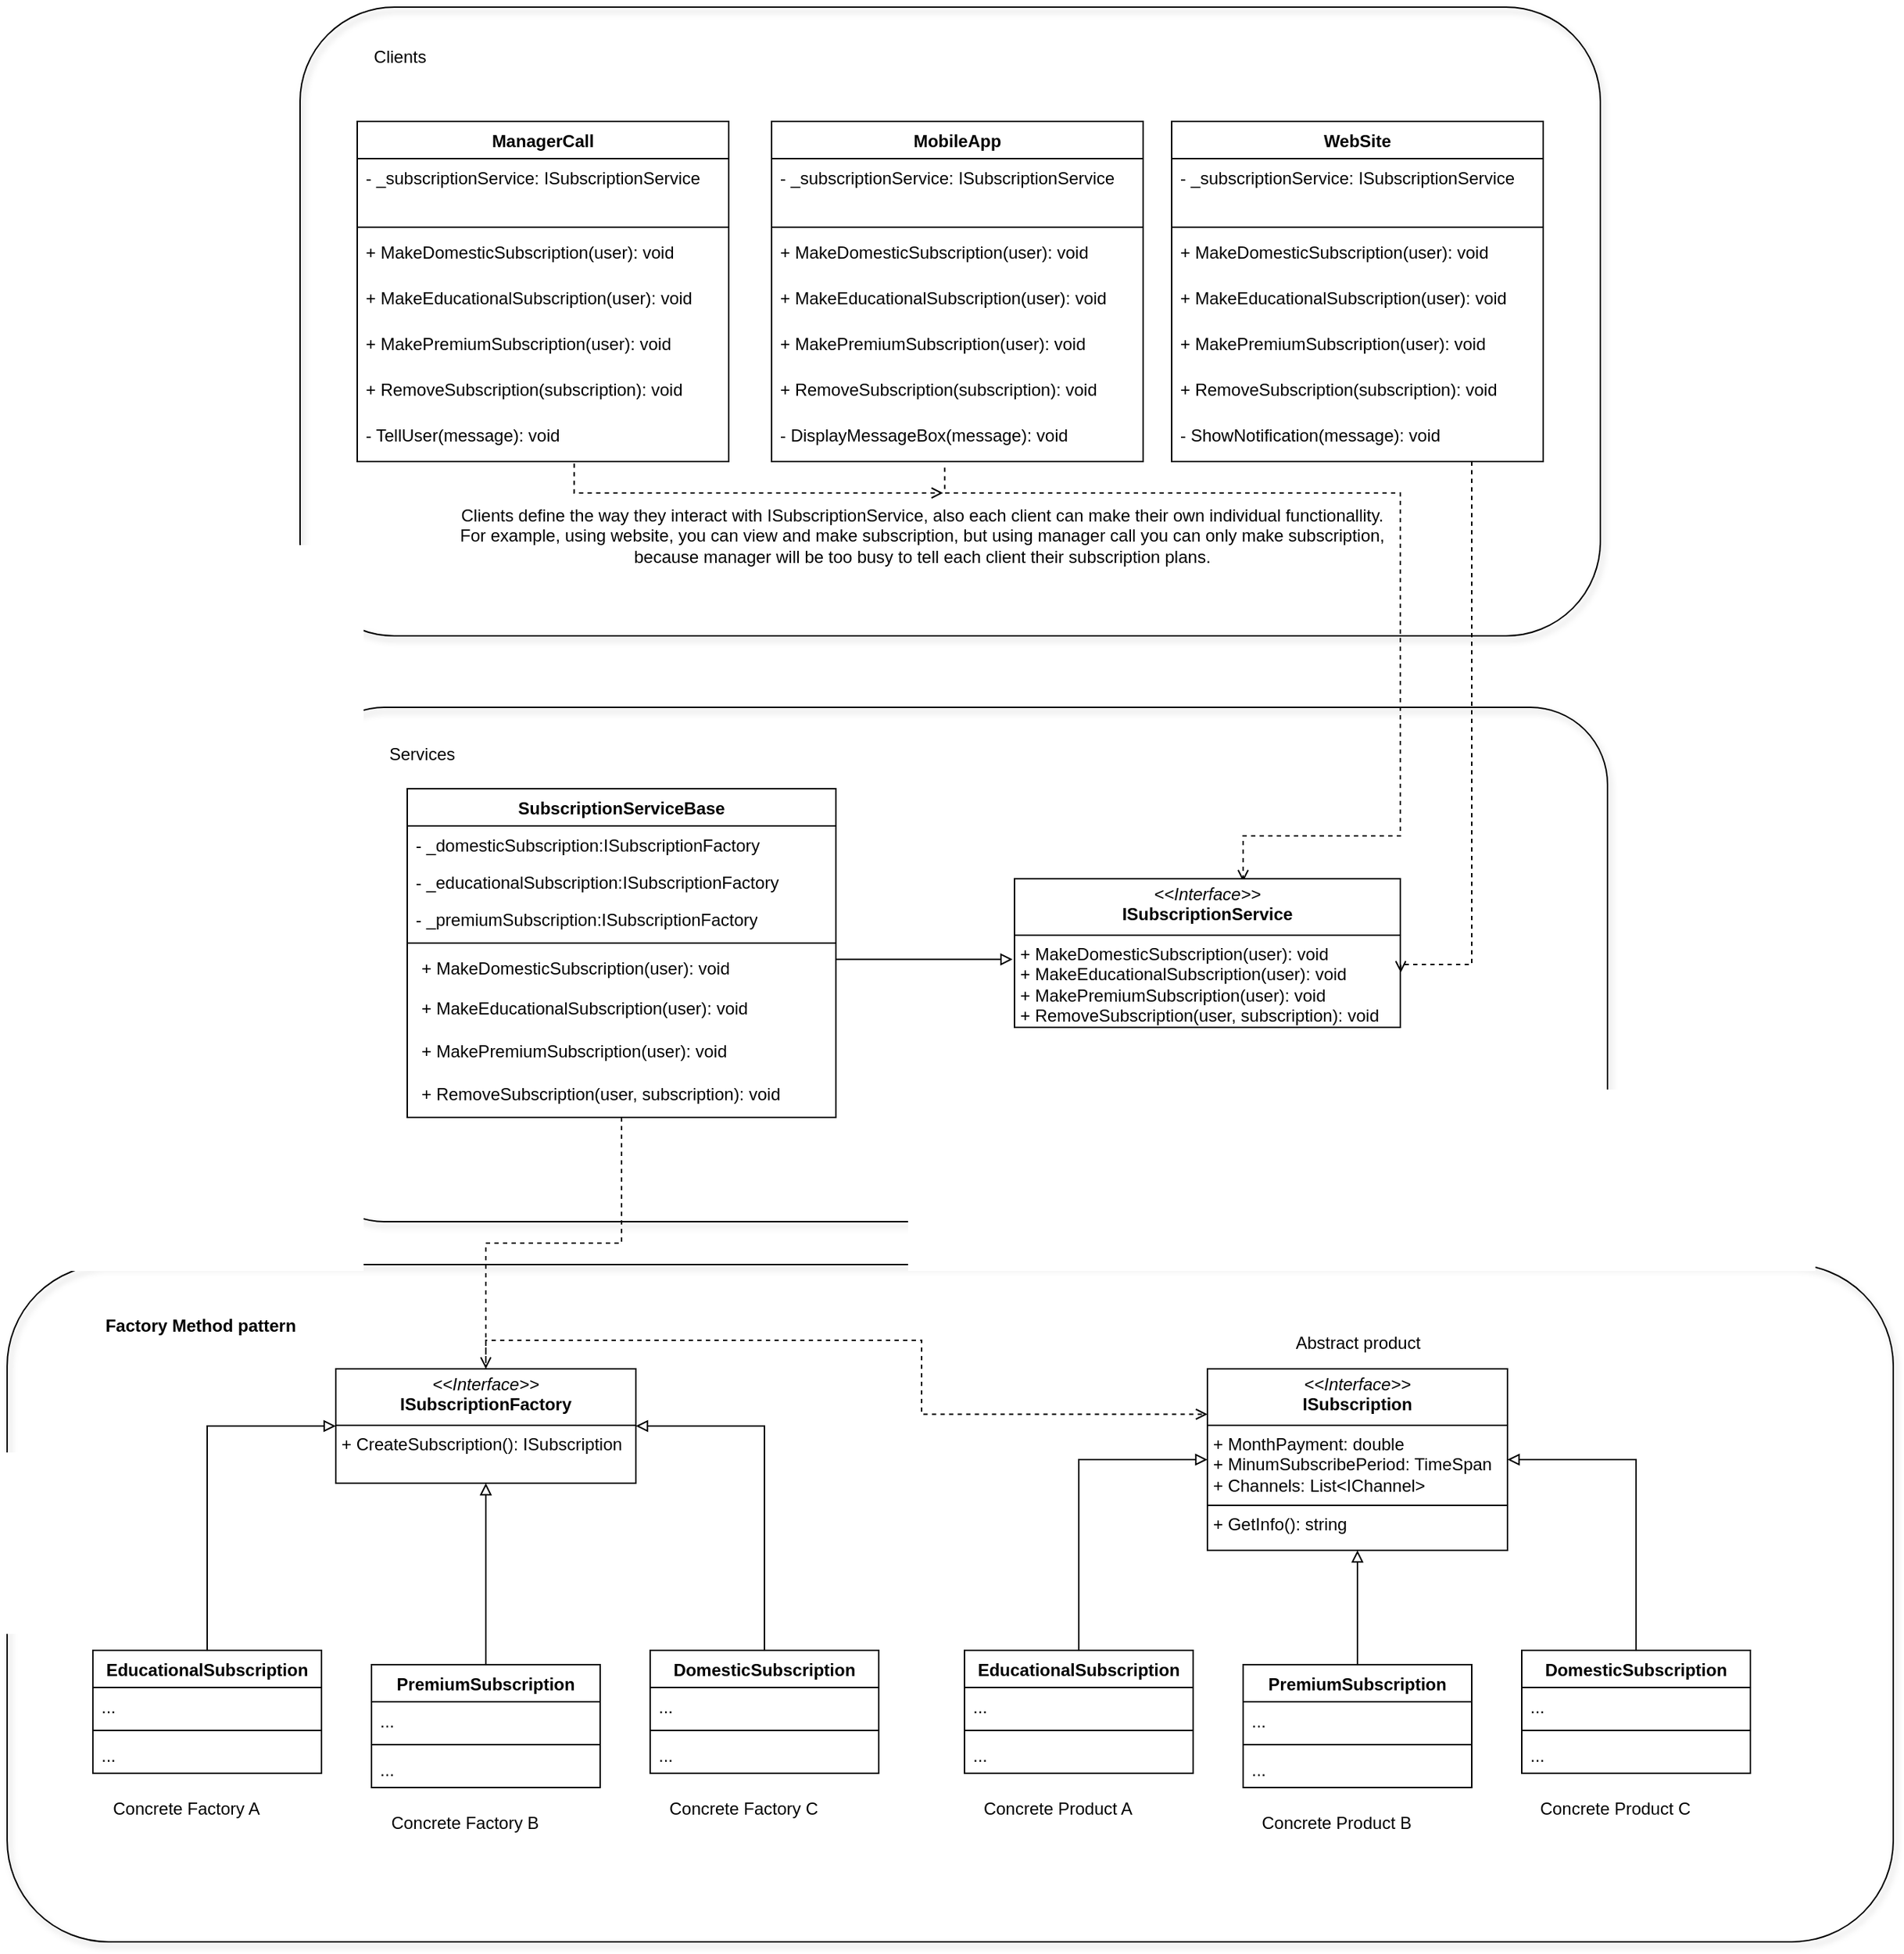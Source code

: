 <mxfile version="24.0.7" type="device">
  <diagram name="Сторінка-1" id="yTW3juWnFT0S9G29Urs6">
    <mxGraphModel dx="2404" dy="784" grid="1" gridSize="10" guides="1" tooltips="1" connect="1" arrows="1" fold="1" page="1" pageScale="1" pageWidth="827" pageHeight="1169" math="0" shadow="0">
      <root>
        <mxCell id="0" />
        <mxCell id="1" parent="0" />
        <mxCell id="P-p6rnl7DVVO3Ph44hQO-29" value="" style="rounded=1;whiteSpace=wrap;html=1;fillColor=none;glass=0;shadow=1;" vertex="1" parent="1">
          <mxGeometry x="50" y="60" width="910" height="440" as="geometry" />
        </mxCell>
        <mxCell id="P-p6rnl7DVVO3Ph44hQO-2" value="ManagerCall" style="swimlane;fontStyle=1;align=center;verticalAlign=top;childLayout=stackLayout;horizontal=1;startSize=26;horizontalStack=0;resizeParent=1;resizeParentMax=0;resizeLast=0;collapsible=1;marginBottom=0;whiteSpace=wrap;html=1;" vertex="1" parent="1">
          <mxGeometry x="90" y="140" width="260" height="238" as="geometry" />
        </mxCell>
        <mxCell id="P-p6rnl7DVVO3Ph44hQO-3" value="- _subscriptionService: ISubscriptionService" style="text;strokeColor=none;fillColor=none;align=left;verticalAlign=top;spacingLeft=4;spacingRight=4;overflow=hidden;rotatable=0;points=[[0,0.5],[1,0.5]];portConstraint=eastwest;whiteSpace=wrap;html=1;" vertex="1" parent="P-p6rnl7DVVO3Ph44hQO-2">
          <mxGeometry y="26" width="260" height="44" as="geometry" />
        </mxCell>
        <mxCell id="P-p6rnl7DVVO3Ph44hQO-4" value="" style="line;strokeWidth=1;fillColor=none;align=left;verticalAlign=middle;spacingTop=-1;spacingLeft=3;spacingRight=3;rotatable=0;labelPosition=right;points=[];portConstraint=eastwest;strokeColor=inherit;" vertex="1" parent="P-p6rnl7DVVO3Ph44hQO-2">
          <mxGeometry y="70" width="260" height="8" as="geometry" />
        </mxCell>
        <mxCell id="P-p6rnl7DVVO3Ph44hQO-5" value="+ MakeDomesticSubscription(user): void" style="text;strokeColor=none;fillColor=none;align=left;verticalAlign=top;spacingLeft=4;spacingRight=4;overflow=hidden;rotatable=0;points=[[0,0.5],[1,0.5]];portConstraint=eastwest;whiteSpace=wrap;html=1;" vertex="1" parent="P-p6rnl7DVVO3Ph44hQO-2">
          <mxGeometry y="78" width="260" height="32" as="geometry" />
        </mxCell>
        <mxCell id="P-p6rnl7DVVO3Ph44hQO-8" value="+ MakeEducationalSubscription(user): void" style="text;strokeColor=none;fillColor=none;align=left;verticalAlign=top;spacingLeft=4;spacingRight=4;overflow=hidden;rotatable=0;points=[[0,0.5],[1,0.5]];portConstraint=eastwest;whiteSpace=wrap;html=1;" vertex="1" parent="P-p6rnl7DVVO3Ph44hQO-2">
          <mxGeometry y="110" width="260" height="32" as="geometry" />
        </mxCell>
        <mxCell id="P-p6rnl7DVVO3Ph44hQO-9" value="+ MakePremiumSubscription(user): void" style="text;strokeColor=none;fillColor=none;align=left;verticalAlign=top;spacingLeft=4;spacingRight=4;overflow=hidden;rotatable=0;points=[[0,0.5],[1,0.5]];portConstraint=eastwest;whiteSpace=wrap;html=1;" vertex="1" parent="P-p6rnl7DVVO3Ph44hQO-2">
          <mxGeometry y="142" width="260" height="32" as="geometry" />
        </mxCell>
        <mxCell id="P-p6rnl7DVVO3Ph44hQO-10" value="+ RemoveSubscription(subscription): void" style="text;strokeColor=none;fillColor=none;align=left;verticalAlign=top;spacingLeft=4;spacingRight=4;overflow=hidden;rotatable=0;points=[[0,0.5],[1,0.5]];portConstraint=eastwest;whiteSpace=wrap;html=1;" vertex="1" parent="P-p6rnl7DVVO3Ph44hQO-2">
          <mxGeometry y="174" width="260" height="32" as="geometry" />
        </mxCell>
        <mxCell id="P-p6rnl7DVVO3Ph44hQO-11" value="- TellUser(message): void" style="text;strokeColor=none;fillColor=none;align=left;verticalAlign=top;spacingLeft=4;spacingRight=4;overflow=hidden;rotatable=0;points=[[0,0.5],[1,0.5]];portConstraint=eastwest;whiteSpace=wrap;html=1;" vertex="1" parent="P-p6rnl7DVVO3Ph44hQO-2">
          <mxGeometry y="206" width="260" height="32" as="geometry" />
        </mxCell>
        <mxCell id="P-p6rnl7DVVO3Ph44hQO-12" value="MobileApp" style="swimlane;fontStyle=1;align=center;verticalAlign=top;childLayout=stackLayout;horizontal=1;startSize=26;horizontalStack=0;resizeParent=1;resizeParentMax=0;resizeLast=0;collapsible=1;marginBottom=0;whiteSpace=wrap;html=1;" vertex="1" parent="1">
          <mxGeometry x="380" y="140" width="260" height="238" as="geometry" />
        </mxCell>
        <mxCell id="P-p6rnl7DVVO3Ph44hQO-13" value="- _subscriptionService: ISubscriptionService" style="text;strokeColor=none;fillColor=none;align=left;verticalAlign=top;spacingLeft=4;spacingRight=4;overflow=hidden;rotatable=0;points=[[0,0.5],[1,0.5]];portConstraint=eastwest;whiteSpace=wrap;html=1;" vertex="1" parent="P-p6rnl7DVVO3Ph44hQO-12">
          <mxGeometry y="26" width="260" height="44" as="geometry" />
        </mxCell>
        <mxCell id="P-p6rnl7DVVO3Ph44hQO-14" value="" style="line;strokeWidth=1;fillColor=none;align=left;verticalAlign=middle;spacingTop=-1;spacingLeft=3;spacingRight=3;rotatable=0;labelPosition=right;points=[];portConstraint=eastwest;strokeColor=inherit;" vertex="1" parent="P-p6rnl7DVVO3Ph44hQO-12">
          <mxGeometry y="70" width="260" height="8" as="geometry" />
        </mxCell>
        <mxCell id="P-p6rnl7DVVO3Ph44hQO-15" value="+ MakeDomesticSubscription(user): void" style="text;strokeColor=none;fillColor=none;align=left;verticalAlign=top;spacingLeft=4;spacingRight=4;overflow=hidden;rotatable=0;points=[[0,0.5],[1,0.5]];portConstraint=eastwest;whiteSpace=wrap;html=1;" vertex="1" parent="P-p6rnl7DVVO3Ph44hQO-12">
          <mxGeometry y="78" width="260" height="32" as="geometry" />
        </mxCell>
        <mxCell id="P-p6rnl7DVVO3Ph44hQO-16" value="+ MakeEducationalSubscription(user): void" style="text;strokeColor=none;fillColor=none;align=left;verticalAlign=top;spacingLeft=4;spacingRight=4;overflow=hidden;rotatable=0;points=[[0,0.5],[1,0.5]];portConstraint=eastwest;whiteSpace=wrap;html=1;" vertex="1" parent="P-p6rnl7DVVO3Ph44hQO-12">
          <mxGeometry y="110" width="260" height="32" as="geometry" />
        </mxCell>
        <mxCell id="P-p6rnl7DVVO3Ph44hQO-17" value="+ MakePremiumSubscription(user): void" style="text;strokeColor=none;fillColor=none;align=left;verticalAlign=top;spacingLeft=4;spacingRight=4;overflow=hidden;rotatable=0;points=[[0,0.5],[1,0.5]];portConstraint=eastwest;whiteSpace=wrap;html=1;" vertex="1" parent="P-p6rnl7DVVO3Ph44hQO-12">
          <mxGeometry y="142" width="260" height="32" as="geometry" />
        </mxCell>
        <mxCell id="P-p6rnl7DVVO3Ph44hQO-18" value="+ RemoveSubscription(subscription): void" style="text;strokeColor=none;fillColor=none;align=left;verticalAlign=top;spacingLeft=4;spacingRight=4;overflow=hidden;rotatable=0;points=[[0,0.5],[1,0.5]];portConstraint=eastwest;whiteSpace=wrap;html=1;" vertex="1" parent="P-p6rnl7DVVO3Ph44hQO-12">
          <mxGeometry y="174" width="260" height="32" as="geometry" />
        </mxCell>
        <mxCell id="P-p6rnl7DVVO3Ph44hQO-19" value="- DisplayMessageBox(message): void" style="text;strokeColor=none;fillColor=none;align=left;verticalAlign=top;spacingLeft=4;spacingRight=4;overflow=hidden;rotatable=0;points=[[0,0.5],[1,0.5]];portConstraint=eastwest;whiteSpace=wrap;html=1;" vertex="1" parent="P-p6rnl7DVVO3Ph44hQO-12">
          <mxGeometry y="206" width="260" height="32" as="geometry" />
        </mxCell>
        <mxCell id="P-p6rnl7DVVO3Ph44hQO-20" value="WebSite" style="swimlane;fontStyle=1;align=center;verticalAlign=top;childLayout=stackLayout;horizontal=1;startSize=26;horizontalStack=0;resizeParent=1;resizeParentMax=0;resizeLast=0;collapsible=1;marginBottom=0;whiteSpace=wrap;html=1;" vertex="1" parent="1">
          <mxGeometry x="660" y="140" width="260" height="238" as="geometry" />
        </mxCell>
        <mxCell id="P-p6rnl7DVVO3Ph44hQO-21" value="- _subscriptionService: ISubscriptionService" style="text;strokeColor=none;fillColor=none;align=left;verticalAlign=top;spacingLeft=4;spacingRight=4;overflow=hidden;rotatable=0;points=[[0,0.5],[1,0.5]];portConstraint=eastwest;whiteSpace=wrap;html=1;" vertex="1" parent="P-p6rnl7DVVO3Ph44hQO-20">
          <mxGeometry y="26" width="260" height="44" as="geometry" />
        </mxCell>
        <mxCell id="P-p6rnl7DVVO3Ph44hQO-22" value="" style="line;strokeWidth=1;fillColor=none;align=left;verticalAlign=middle;spacingTop=-1;spacingLeft=3;spacingRight=3;rotatable=0;labelPosition=right;points=[];portConstraint=eastwest;strokeColor=inherit;" vertex="1" parent="P-p6rnl7DVVO3Ph44hQO-20">
          <mxGeometry y="70" width="260" height="8" as="geometry" />
        </mxCell>
        <mxCell id="P-p6rnl7DVVO3Ph44hQO-23" value="+ MakeDomesticSubscription(user): void" style="text;strokeColor=none;fillColor=none;align=left;verticalAlign=top;spacingLeft=4;spacingRight=4;overflow=hidden;rotatable=0;points=[[0,0.5],[1,0.5]];portConstraint=eastwest;whiteSpace=wrap;html=1;" vertex="1" parent="P-p6rnl7DVVO3Ph44hQO-20">
          <mxGeometry y="78" width="260" height="32" as="geometry" />
        </mxCell>
        <mxCell id="P-p6rnl7DVVO3Ph44hQO-24" value="+ MakeEducationalSubscription(user): void" style="text;strokeColor=none;fillColor=none;align=left;verticalAlign=top;spacingLeft=4;spacingRight=4;overflow=hidden;rotatable=0;points=[[0,0.5],[1,0.5]];portConstraint=eastwest;whiteSpace=wrap;html=1;" vertex="1" parent="P-p6rnl7DVVO3Ph44hQO-20">
          <mxGeometry y="110" width="260" height="32" as="geometry" />
        </mxCell>
        <mxCell id="P-p6rnl7DVVO3Ph44hQO-25" value="+ MakePremiumSubscription(user): void" style="text;strokeColor=none;fillColor=none;align=left;verticalAlign=top;spacingLeft=4;spacingRight=4;overflow=hidden;rotatable=0;points=[[0,0.5],[1,0.5]];portConstraint=eastwest;whiteSpace=wrap;html=1;" vertex="1" parent="P-p6rnl7DVVO3Ph44hQO-20">
          <mxGeometry y="142" width="260" height="32" as="geometry" />
        </mxCell>
        <mxCell id="P-p6rnl7DVVO3Ph44hQO-26" value="+ RemoveSubscription(subscription): void" style="text;strokeColor=none;fillColor=none;align=left;verticalAlign=top;spacingLeft=4;spacingRight=4;overflow=hidden;rotatable=0;points=[[0,0.5],[1,0.5]];portConstraint=eastwest;whiteSpace=wrap;html=1;" vertex="1" parent="P-p6rnl7DVVO3Ph44hQO-20">
          <mxGeometry y="174" width="260" height="32" as="geometry" />
        </mxCell>
        <mxCell id="P-p6rnl7DVVO3Ph44hQO-115" style="edgeStyle=orthogonalEdgeStyle;rounded=0;orthogonalLoop=1;jettySize=auto;html=1;entryX=0.841;entryY=0.516;entryDx=0;entryDy=0;entryPerimeter=0;endArrow=open;endFill=0;dashed=1;exitX=0.466;exitY=1.133;exitDx=0;exitDy=0;exitPerimeter=0;" edge="1" parent="P-p6rnl7DVVO3Ph44hQO-20" source="P-p6rnl7DVVO3Ph44hQO-19">
          <mxGeometry relative="1" as="geometry">
            <mxPoint x="100" y="174" as="sourcePoint" />
            <mxPoint x="50" y="532" as="targetPoint" />
            <Array as="points">
              <mxPoint x="-159" y="260" />
              <mxPoint x="160" y="260" />
              <mxPoint x="160" y="500" />
              <mxPoint x="50" y="500" />
            </Array>
          </mxGeometry>
        </mxCell>
        <mxCell id="P-p6rnl7DVVO3Ph44hQO-27" value="- ShowNotification(message): void" style="text;strokeColor=none;fillColor=none;align=left;verticalAlign=top;spacingLeft=4;spacingRight=4;overflow=hidden;rotatable=0;points=[[0,0.5],[1,0.5]];portConstraint=eastwest;whiteSpace=wrap;html=1;" vertex="1" parent="P-p6rnl7DVVO3Ph44hQO-20">
          <mxGeometry y="206" width="260" height="32" as="geometry" />
        </mxCell>
        <mxCell id="P-p6rnl7DVVO3Ph44hQO-28" value="Clients define the way they interact with ISubscriptionService, also each client can make their own individual functionallity. &lt;br&gt;For example, using website, you can view and make subscription, but using manager call you can only make subscription, &lt;br&gt;because manager will be too busy to tell each client their subscription plans." style="text;html=1;align=center;verticalAlign=middle;resizable=0;points=[];autosize=1;strokeColor=none;fillColor=none;" vertex="1" parent="1">
          <mxGeometry x="150" y="400" width="670" height="60" as="geometry" />
        </mxCell>
        <mxCell id="P-p6rnl7DVVO3Ph44hQO-30" value="Clients" style="text;html=1;align=center;verticalAlign=middle;whiteSpace=wrap;rounded=0;" vertex="1" parent="1">
          <mxGeometry x="90" y="80" width="60" height="30" as="geometry" />
        </mxCell>
        <mxCell id="P-p6rnl7DVVO3Ph44hQO-31" value="DomesticSubscription" style="swimlane;fontStyle=1;align=center;verticalAlign=top;childLayout=stackLayout;horizontal=1;startSize=26;horizontalStack=0;resizeParent=1;resizeParentMax=0;resizeLast=0;collapsible=1;marginBottom=0;whiteSpace=wrap;html=1;" vertex="1" parent="1">
          <mxGeometry x="905" y="1210" width="160" height="86" as="geometry" />
        </mxCell>
        <mxCell id="P-p6rnl7DVVO3Ph44hQO-32" value="..." style="text;strokeColor=none;fillColor=none;align=left;verticalAlign=top;spacingLeft=4;spacingRight=4;overflow=hidden;rotatable=0;points=[[0,0.5],[1,0.5]];portConstraint=eastwest;whiteSpace=wrap;html=1;" vertex="1" parent="P-p6rnl7DVVO3Ph44hQO-31">
          <mxGeometry y="26" width="160" height="26" as="geometry" />
        </mxCell>
        <mxCell id="P-p6rnl7DVVO3Ph44hQO-33" value="" style="line;strokeWidth=1;fillColor=none;align=left;verticalAlign=middle;spacingTop=-1;spacingLeft=3;spacingRight=3;rotatable=0;labelPosition=right;points=[];portConstraint=eastwest;strokeColor=inherit;" vertex="1" parent="P-p6rnl7DVVO3Ph44hQO-31">
          <mxGeometry y="52" width="160" height="8" as="geometry" />
        </mxCell>
        <mxCell id="P-p6rnl7DVVO3Ph44hQO-34" value="..." style="text;strokeColor=none;fillColor=none;align=left;verticalAlign=top;spacingLeft=4;spacingRight=4;overflow=hidden;rotatable=0;points=[[0,0.5],[1,0.5]];portConstraint=eastwest;whiteSpace=wrap;html=1;" vertex="1" parent="P-p6rnl7DVVO3Ph44hQO-31">
          <mxGeometry y="60" width="160" height="26" as="geometry" />
        </mxCell>
        <mxCell id="P-p6rnl7DVVO3Ph44hQO-35" value="PremiumSubscription" style="swimlane;fontStyle=1;align=center;verticalAlign=top;childLayout=stackLayout;horizontal=1;startSize=26;horizontalStack=0;resizeParent=1;resizeParentMax=0;resizeLast=0;collapsible=1;marginBottom=0;whiteSpace=wrap;html=1;" vertex="1" parent="1">
          <mxGeometry x="710" y="1220" width="160" height="86" as="geometry" />
        </mxCell>
        <mxCell id="P-p6rnl7DVVO3Ph44hQO-36" value="..." style="text;strokeColor=none;fillColor=none;align=left;verticalAlign=top;spacingLeft=4;spacingRight=4;overflow=hidden;rotatable=0;points=[[0,0.5],[1,0.5]];portConstraint=eastwest;whiteSpace=wrap;html=1;" vertex="1" parent="P-p6rnl7DVVO3Ph44hQO-35">
          <mxGeometry y="26" width="160" height="26" as="geometry" />
        </mxCell>
        <mxCell id="P-p6rnl7DVVO3Ph44hQO-37" value="" style="line;strokeWidth=1;fillColor=none;align=left;verticalAlign=middle;spacingTop=-1;spacingLeft=3;spacingRight=3;rotatable=0;labelPosition=right;points=[];portConstraint=eastwest;strokeColor=inherit;" vertex="1" parent="P-p6rnl7DVVO3Ph44hQO-35">
          <mxGeometry y="52" width="160" height="8" as="geometry" />
        </mxCell>
        <mxCell id="P-p6rnl7DVVO3Ph44hQO-38" value="..." style="text;strokeColor=none;fillColor=none;align=left;verticalAlign=top;spacingLeft=4;spacingRight=4;overflow=hidden;rotatable=0;points=[[0,0.5],[1,0.5]];portConstraint=eastwest;whiteSpace=wrap;html=1;" vertex="1" parent="P-p6rnl7DVVO3Ph44hQO-35">
          <mxGeometry y="60" width="160" height="26" as="geometry" />
        </mxCell>
        <mxCell id="P-p6rnl7DVVO3Ph44hQO-39" value="EducationalSubscription" style="swimlane;fontStyle=1;align=center;verticalAlign=top;childLayout=stackLayout;horizontal=1;startSize=26;horizontalStack=0;resizeParent=1;resizeParentMax=0;resizeLast=0;collapsible=1;marginBottom=0;whiteSpace=wrap;html=1;" vertex="1" parent="1">
          <mxGeometry x="515" y="1210" width="160" height="86" as="geometry" />
        </mxCell>
        <mxCell id="P-p6rnl7DVVO3Ph44hQO-40" value="..." style="text;strokeColor=none;fillColor=none;align=left;verticalAlign=top;spacingLeft=4;spacingRight=4;overflow=hidden;rotatable=0;points=[[0,0.5],[1,0.5]];portConstraint=eastwest;whiteSpace=wrap;html=1;" vertex="1" parent="P-p6rnl7DVVO3Ph44hQO-39">
          <mxGeometry y="26" width="160" height="26" as="geometry" />
        </mxCell>
        <mxCell id="P-p6rnl7DVVO3Ph44hQO-41" value="" style="line;strokeWidth=1;fillColor=none;align=left;verticalAlign=middle;spacingTop=-1;spacingLeft=3;spacingRight=3;rotatable=0;labelPosition=right;points=[];portConstraint=eastwest;strokeColor=inherit;" vertex="1" parent="P-p6rnl7DVVO3Ph44hQO-39">
          <mxGeometry y="52" width="160" height="8" as="geometry" />
        </mxCell>
        <mxCell id="P-p6rnl7DVVO3Ph44hQO-42" value="..." style="text;strokeColor=none;fillColor=none;align=left;verticalAlign=top;spacingLeft=4;spacingRight=4;overflow=hidden;rotatable=0;points=[[0,0.5],[1,0.5]];portConstraint=eastwest;whiteSpace=wrap;html=1;" vertex="1" parent="P-p6rnl7DVVO3Ph44hQO-39">
          <mxGeometry y="60" width="160" height="26" as="geometry" />
        </mxCell>
        <mxCell id="P-p6rnl7DVVO3Ph44hQO-46" style="edgeStyle=orthogonalEdgeStyle;rounded=0;orthogonalLoop=1;jettySize=auto;html=1;entryX=0.5;entryY=0;entryDx=0;entryDy=0;startArrow=block;startFill=0;endArrow=none;endFill=0;" edge="1" parent="1" source="P-p6rnl7DVVO3Ph44hQO-44" target="P-p6rnl7DVVO3Ph44hQO-39">
          <mxGeometry relative="1" as="geometry" />
        </mxCell>
        <mxCell id="P-p6rnl7DVVO3Ph44hQO-47" style="edgeStyle=orthogonalEdgeStyle;rounded=0;orthogonalLoop=1;jettySize=auto;html=1;entryX=0.5;entryY=0;entryDx=0;entryDy=0;startArrow=block;startFill=0;endArrow=none;endFill=0;" edge="1" parent="1" source="P-p6rnl7DVVO3Ph44hQO-44" target="P-p6rnl7DVVO3Ph44hQO-35">
          <mxGeometry relative="1" as="geometry" />
        </mxCell>
        <mxCell id="P-p6rnl7DVVO3Ph44hQO-44" value="&lt;p style=&quot;margin:0px;margin-top:4px;text-align:center;&quot;&gt;&lt;i&gt;&amp;lt;&amp;lt;Interface&amp;gt;&amp;gt;&lt;/i&gt;&lt;br&gt;&lt;b&gt;ISubscription&lt;/b&gt;&lt;/p&gt;&lt;hr size=&quot;1&quot; style=&quot;border-style:solid;&quot;&gt;&lt;p style=&quot;margin:0px;margin-left:4px;&quot;&gt;+ MonthPayment: double&lt;br&gt;+ MinumSubscribePeriod: TimeSpan&lt;br&gt;+ Channels: List&amp;lt;IChannel&amp;gt;&lt;br&gt;&lt;/p&gt;&lt;hr size=&quot;1&quot; style=&quot;border-style:solid;&quot;&gt;&lt;p style=&quot;margin:0px;margin-left:4px;&quot;&gt;+ GetInfo(): string&amp;nbsp;&lt;br&gt;&lt;/p&gt;" style="verticalAlign=top;align=left;overflow=fill;html=1;whiteSpace=wrap;" vertex="1" parent="1">
          <mxGeometry x="685" y="1013" width="210" height="127" as="geometry" />
        </mxCell>
        <mxCell id="P-p6rnl7DVVO3Ph44hQO-48" style="edgeStyle=orthogonalEdgeStyle;rounded=0;orthogonalLoop=1;jettySize=auto;html=1;entryX=0.5;entryY=0;entryDx=0;entryDy=0;startArrow=block;startFill=0;endArrow=none;endFill=0;" edge="1" parent="1" source="P-p6rnl7DVVO3Ph44hQO-44" target="P-p6rnl7DVVO3Ph44hQO-31">
          <mxGeometry relative="1" as="geometry">
            <mxPoint x="985" y="1200" as="targetPoint" />
          </mxGeometry>
        </mxCell>
        <mxCell id="P-p6rnl7DVVO3Ph44hQO-49" value="Abstract product" style="text;html=1;align=center;verticalAlign=middle;resizable=0;points=[];autosize=1;strokeColor=none;fillColor=none;" vertex="1" parent="1">
          <mxGeometry x="735" y="980" width="110" height="30" as="geometry" />
        </mxCell>
        <mxCell id="P-p6rnl7DVVO3Ph44hQO-50" value="Concrete Product A" style="text;html=1;align=center;verticalAlign=middle;resizable=0;points=[];autosize=1;strokeColor=none;fillColor=none;" vertex="1" parent="1">
          <mxGeometry x="515" y="1306" width="130" height="30" as="geometry" />
        </mxCell>
        <mxCell id="P-p6rnl7DVVO3Ph44hQO-51" value="Concrete Product B" style="text;html=1;align=center;verticalAlign=middle;resizable=0;points=[];autosize=1;strokeColor=none;fillColor=none;" vertex="1" parent="1">
          <mxGeometry x="710" y="1316" width="130" height="30" as="geometry" />
        </mxCell>
        <mxCell id="P-p6rnl7DVVO3Ph44hQO-52" value="Concrete Product C" style="text;html=1;align=center;verticalAlign=middle;resizable=0;points=[];autosize=1;strokeColor=none;fillColor=none;" vertex="1" parent="1">
          <mxGeometry x="905" y="1306" width="130" height="30" as="geometry" />
        </mxCell>
        <mxCell id="P-p6rnl7DVVO3Ph44hQO-88" style="edgeStyle=orthogonalEdgeStyle;rounded=0;orthogonalLoop=1;jettySize=auto;html=1;entryX=0.5;entryY=0;entryDx=0;entryDy=0;endArrow=none;endFill=0;startArrow=block;startFill=0;" edge="1" parent="1" source="P-p6rnl7DVVO3Ph44hQO-53" target="P-p6rnl7DVVO3Ph44hQO-62">
          <mxGeometry relative="1" as="geometry" />
        </mxCell>
        <mxCell id="P-p6rnl7DVVO3Ph44hQO-89" style="edgeStyle=orthogonalEdgeStyle;rounded=0;orthogonalLoop=1;jettySize=auto;html=1;entryX=0.5;entryY=0;entryDx=0;entryDy=0;startArrow=block;startFill=0;endArrow=none;endFill=0;" edge="1" parent="1" source="P-p6rnl7DVVO3Ph44hQO-53" target="P-p6rnl7DVVO3Ph44hQO-58">
          <mxGeometry relative="1" as="geometry" />
        </mxCell>
        <mxCell id="P-p6rnl7DVVO3Ph44hQO-90" style="edgeStyle=orthogonalEdgeStyle;rounded=0;orthogonalLoop=1;jettySize=auto;html=1;entryX=0.5;entryY=0;entryDx=0;entryDy=0;endArrow=none;endFill=0;startArrow=block;startFill=0;" edge="1" parent="1" source="P-p6rnl7DVVO3Ph44hQO-53" target="P-p6rnl7DVVO3Ph44hQO-66">
          <mxGeometry relative="1" as="geometry" />
        </mxCell>
        <mxCell id="P-p6rnl7DVVO3Ph44hQO-91" style="edgeStyle=orthogonalEdgeStyle;rounded=0;orthogonalLoop=1;jettySize=auto;html=1;entryX=0;entryY=0.25;entryDx=0;entryDy=0;exitX=0.5;exitY=0;exitDx=0;exitDy=0;dashed=1;endArrow=open;endFill=0;" edge="1" parent="1" source="P-p6rnl7DVVO3Ph44hQO-53" target="P-p6rnl7DVVO3Ph44hQO-44">
          <mxGeometry relative="1" as="geometry" />
        </mxCell>
        <mxCell id="P-p6rnl7DVVO3Ph44hQO-53" value="&lt;p style=&quot;margin:0px;margin-top:4px;text-align:center;&quot;&gt;&lt;i&gt;&amp;lt;&amp;lt;Interface&amp;gt;&amp;gt;&lt;/i&gt;&lt;br&gt;&lt;b&gt;ISubscriptionFactory&lt;/b&gt;&lt;/p&gt;&lt;hr size=&quot;1&quot; style=&quot;border-style:solid;&quot;&gt;&lt;p style=&quot;margin:0px;margin-left:4px;&quot;&gt;+ CreateSubscription(): ISubscription&lt;br&gt;&lt;/p&gt;" style="verticalAlign=top;align=left;overflow=fill;html=1;whiteSpace=wrap;" vertex="1" parent="1">
          <mxGeometry x="75" y="1013" width="210" height="80" as="geometry" />
        </mxCell>
        <mxCell id="P-p6rnl7DVVO3Ph44hQO-58" value="DomesticSubscription" style="swimlane;fontStyle=1;align=center;verticalAlign=top;childLayout=stackLayout;horizontal=1;startSize=26;horizontalStack=0;resizeParent=1;resizeParentMax=0;resizeLast=0;collapsible=1;marginBottom=0;whiteSpace=wrap;html=1;" vertex="1" parent="1">
          <mxGeometry x="295" y="1210" width="160" height="86" as="geometry" />
        </mxCell>
        <mxCell id="P-p6rnl7DVVO3Ph44hQO-59" value="..." style="text;strokeColor=none;fillColor=none;align=left;verticalAlign=top;spacingLeft=4;spacingRight=4;overflow=hidden;rotatable=0;points=[[0,0.5],[1,0.5]];portConstraint=eastwest;whiteSpace=wrap;html=1;" vertex="1" parent="P-p6rnl7DVVO3Ph44hQO-58">
          <mxGeometry y="26" width="160" height="26" as="geometry" />
        </mxCell>
        <mxCell id="P-p6rnl7DVVO3Ph44hQO-60" value="" style="line;strokeWidth=1;fillColor=none;align=left;verticalAlign=middle;spacingTop=-1;spacingLeft=3;spacingRight=3;rotatable=0;labelPosition=right;points=[];portConstraint=eastwest;strokeColor=inherit;" vertex="1" parent="P-p6rnl7DVVO3Ph44hQO-58">
          <mxGeometry y="52" width="160" height="8" as="geometry" />
        </mxCell>
        <mxCell id="P-p6rnl7DVVO3Ph44hQO-61" value="..." style="text;strokeColor=none;fillColor=none;align=left;verticalAlign=top;spacingLeft=4;spacingRight=4;overflow=hidden;rotatable=0;points=[[0,0.5],[1,0.5]];portConstraint=eastwest;whiteSpace=wrap;html=1;" vertex="1" parent="P-p6rnl7DVVO3Ph44hQO-58">
          <mxGeometry y="60" width="160" height="26" as="geometry" />
        </mxCell>
        <mxCell id="P-p6rnl7DVVO3Ph44hQO-62" value="PremiumSubscription" style="swimlane;fontStyle=1;align=center;verticalAlign=top;childLayout=stackLayout;horizontal=1;startSize=26;horizontalStack=0;resizeParent=1;resizeParentMax=0;resizeLast=0;collapsible=1;marginBottom=0;whiteSpace=wrap;html=1;" vertex="1" parent="1">
          <mxGeometry x="100" y="1220" width="160" height="86" as="geometry" />
        </mxCell>
        <mxCell id="P-p6rnl7DVVO3Ph44hQO-63" value="..." style="text;strokeColor=none;fillColor=none;align=left;verticalAlign=top;spacingLeft=4;spacingRight=4;overflow=hidden;rotatable=0;points=[[0,0.5],[1,0.5]];portConstraint=eastwest;whiteSpace=wrap;html=1;" vertex="1" parent="P-p6rnl7DVVO3Ph44hQO-62">
          <mxGeometry y="26" width="160" height="26" as="geometry" />
        </mxCell>
        <mxCell id="P-p6rnl7DVVO3Ph44hQO-64" value="" style="line;strokeWidth=1;fillColor=none;align=left;verticalAlign=middle;spacingTop=-1;spacingLeft=3;spacingRight=3;rotatable=0;labelPosition=right;points=[];portConstraint=eastwest;strokeColor=inherit;" vertex="1" parent="P-p6rnl7DVVO3Ph44hQO-62">
          <mxGeometry y="52" width="160" height="8" as="geometry" />
        </mxCell>
        <mxCell id="P-p6rnl7DVVO3Ph44hQO-65" value="..." style="text;strokeColor=none;fillColor=none;align=left;verticalAlign=top;spacingLeft=4;spacingRight=4;overflow=hidden;rotatable=0;points=[[0,0.5],[1,0.5]];portConstraint=eastwest;whiteSpace=wrap;html=1;" vertex="1" parent="P-p6rnl7DVVO3Ph44hQO-62">
          <mxGeometry y="60" width="160" height="26" as="geometry" />
        </mxCell>
        <mxCell id="P-p6rnl7DVVO3Ph44hQO-66" value="EducationalSubscription" style="swimlane;fontStyle=1;align=center;verticalAlign=top;childLayout=stackLayout;horizontal=1;startSize=26;horizontalStack=0;resizeParent=1;resizeParentMax=0;resizeLast=0;collapsible=1;marginBottom=0;whiteSpace=wrap;html=1;" vertex="1" parent="1">
          <mxGeometry x="-95" y="1210" width="160" height="86" as="geometry" />
        </mxCell>
        <mxCell id="P-p6rnl7DVVO3Ph44hQO-67" value="..." style="text;strokeColor=none;fillColor=none;align=left;verticalAlign=top;spacingLeft=4;spacingRight=4;overflow=hidden;rotatable=0;points=[[0,0.5],[1,0.5]];portConstraint=eastwest;whiteSpace=wrap;html=1;" vertex="1" parent="P-p6rnl7DVVO3Ph44hQO-66">
          <mxGeometry y="26" width="160" height="26" as="geometry" />
        </mxCell>
        <mxCell id="P-p6rnl7DVVO3Ph44hQO-68" value="" style="line;strokeWidth=1;fillColor=none;align=left;verticalAlign=middle;spacingTop=-1;spacingLeft=3;spacingRight=3;rotatable=0;labelPosition=right;points=[];portConstraint=eastwest;strokeColor=inherit;" vertex="1" parent="P-p6rnl7DVVO3Ph44hQO-66">
          <mxGeometry y="52" width="160" height="8" as="geometry" />
        </mxCell>
        <mxCell id="P-p6rnl7DVVO3Ph44hQO-69" value="..." style="text;strokeColor=none;fillColor=none;align=left;verticalAlign=top;spacingLeft=4;spacingRight=4;overflow=hidden;rotatable=0;points=[[0,0.5],[1,0.5]];portConstraint=eastwest;whiteSpace=wrap;html=1;" vertex="1" parent="P-p6rnl7DVVO3Ph44hQO-66">
          <mxGeometry y="60" width="160" height="26" as="geometry" />
        </mxCell>
        <mxCell id="P-p6rnl7DVVO3Ph44hQO-70" value="Concrete Factory A" style="text;html=1;align=center;verticalAlign=middle;resizable=0;points=[];autosize=1;strokeColor=none;fillColor=none;" vertex="1" parent="1">
          <mxGeometry x="-95" y="1306" width="130" height="30" as="geometry" />
        </mxCell>
        <mxCell id="P-p6rnl7DVVO3Ph44hQO-71" value="Concrete Factory B" style="text;html=1;align=center;verticalAlign=middle;resizable=0;points=[];autosize=1;strokeColor=none;fillColor=none;" vertex="1" parent="1">
          <mxGeometry x="100" y="1316" width="130" height="30" as="geometry" />
        </mxCell>
        <mxCell id="P-p6rnl7DVVO3Ph44hQO-72" value="Concrete Factory C" style="text;html=1;align=center;verticalAlign=middle;resizable=0;points=[];autosize=1;strokeColor=none;fillColor=none;" vertex="1" parent="1">
          <mxGeometry x="295" y="1306" width="130" height="30" as="geometry" />
        </mxCell>
        <mxCell id="P-p6rnl7DVVO3Ph44hQO-109" style="edgeStyle=orthogonalEdgeStyle;rounded=0;orthogonalLoop=1;jettySize=auto;html=1;entryX=0.5;entryY=0;entryDx=0;entryDy=0;endArrow=open;endFill=0;dashed=1;" edge="1" parent="1" source="P-p6rnl7DVVO3Ph44hQO-96" target="P-p6rnl7DVVO3Ph44hQO-53">
          <mxGeometry relative="1" as="geometry" />
        </mxCell>
        <mxCell id="P-p6rnl7DVVO3Ph44hQO-96" value="SubscriptionServiceBase&lt;div&gt;&lt;br&gt;&lt;/div&gt;" style="swimlane;fontStyle=1;align=center;verticalAlign=top;childLayout=stackLayout;horizontal=1;startSize=26;horizontalStack=0;resizeParent=1;resizeParentMax=0;resizeLast=0;collapsible=1;marginBottom=0;whiteSpace=wrap;html=1;" vertex="1" parent="1">
          <mxGeometry x="125" y="607" width="300" height="230" as="geometry" />
        </mxCell>
        <mxCell id="P-p6rnl7DVVO3Ph44hQO-97" value="- _domesticSubscription:ISubscriptionFactory" style="text;strokeColor=none;fillColor=none;align=left;verticalAlign=top;spacingLeft=4;spacingRight=4;overflow=hidden;rotatable=0;points=[[0,0.5],[1,0.5]];portConstraint=eastwest;whiteSpace=wrap;html=1;" vertex="1" parent="P-p6rnl7DVVO3Ph44hQO-96">
          <mxGeometry y="26" width="300" height="26" as="geometry" />
        </mxCell>
        <mxCell id="P-p6rnl7DVVO3Ph44hQO-103" value="- _educationalSubscription:ISubscriptionFactory" style="text;strokeColor=none;fillColor=none;align=left;verticalAlign=top;spacingLeft=4;spacingRight=4;overflow=hidden;rotatable=0;points=[[0,0.5],[1,0.5]];portConstraint=eastwest;whiteSpace=wrap;html=1;" vertex="1" parent="P-p6rnl7DVVO3Ph44hQO-96">
          <mxGeometry y="52" width="300" height="26" as="geometry" />
        </mxCell>
        <mxCell id="P-p6rnl7DVVO3Ph44hQO-104" value="- _premiumSubscription:ISubscriptionFactory" style="text;strokeColor=none;fillColor=none;align=left;verticalAlign=top;spacingLeft=4;spacingRight=4;overflow=hidden;rotatable=0;points=[[0,0.5],[1,0.5]];portConstraint=eastwest;whiteSpace=wrap;html=1;" vertex="1" parent="P-p6rnl7DVVO3Ph44hQO-96">
          <mxGeometry y="78" width="300" height="26" as="geometry" />
        </mxCell>
        <mxCell id="P-p6rnl7DVVO3Ph44hQO-98" value="" style="line;strokeWidth=1;fillColor=none;align=left;verticalAlign=middle;spacingTop=-1;spacingLeft=3;spacingRight=3;rotatable=0;labelPosition=right;points=[];portConstraint=eastwest;strokeColor=inherit;" vertex="1" parent="P-p6rnl7DVVO3Ph44hQO-96">
          <mxGeometry y="104" width="300" height="8" as="geometry" />
        </mxCell>
        <mxCell id="P-p6rnl7DVVO3Ph44hQO-99" value="&lt;p style=&quot;margin: 0px 0px 0px 4px;&quot;&gt;+ MakeDomesticSubscription(user): void&amp;nbsp;&lt;br&gt;&lt;/p&gt;" style="text;strokeColor=none;fillColor=none;align=left;verticalAlign=top;spacingLeft=4;spacingRight=4;overflow=hidden;rotatable=0;points=[[0,0.5],[1,0.5]];portConstraint=eastwest;whiteSpace=wrap;html=1;" vertex="1" parent="P-p6rnl7DVVO3Ph44hQO-96">
          <mxGeometry y="112" width="300" height="28" as="geometry" />
        </mxCell>
        <mxCell id="P-p6rnl7DVVO3Ph44hQO-105" value="&lt;p style=&quot;margin: 0px 0px 0px 4px;&quot;&gt;+ MakeEducationalSubscription(user): void&lt;/p&gt;" style="text;strokeColor=none;fillColor=none;align=left;verticalAlign=top;spacingLeft=4;spacingRight=4;overflow=hidden;rotatable=0;points=[[0,0.5],[1,0.5]];portConstraint=eastwest;whiteSpace=wrap;html=1;" vertex="1" parent="P-p6rnl7DVVO3Ph44hQO-96">
          <mxGeometry y="140" width="300" height="30" as="geometry" />
        </mxCell>
        <mxCell id="P-p6rnl7DVVO3Ph44hQO-106" value="&lt;p style=&quot;margin: 0px 0px 0px 4px;&quot;&gt;+ MakePremiumSubscription(user): void&lt;br&gt;&lt;/p&gt;" style="text;strokeColor=none;fillColor=none;align=left;verticalAlign=top;spacingLeft=4;spacingRight=4;overflow=hidden;rotatable=0;points=[[0,0.5],[1,0.5]];portConstraint=eastwest;whiteSpace=wrap;html=1;" vertex="1" parent="P-p6rnl7DVVO3Ph44hQO-96">
          <mxGeometry y="170" width="300" height="30" as="geometry" />
        </mxCell>
        <mxCell id="P-p6rnl7DVVO3Ph44hQO-107" value="&lt;p style=&quot;margin: 0px 0px 0px 4px;&quot;&gt;+ RemoveSubscription(user, subscription): void&lt;br&gt;&lt;/p&gt;" style="text;strokeColor=none;fillColor=none;align=left;verticalAlign=top;spacingLeft=4;spacingRight=4;overflow=hidden;rotatable=0;points=[[0,0.5],[1,0.5]];portConstraint=eastwest;whiteSpace=wrap;html=1;" vertex="1" parent="P-p6rnl7DVVO3Ph44hQO-96">
          <mxGeometry y="200" width="300" height="30" as="geometry" />
        </mxCell>
        <mxCell id="P-p6rnl7DVVO3Ph44hQO-102" value="&lt;p style=&quot;margin:0px;margin-top:4px;text-align:center;&quot;&gt;&lt;i&gt;&amp;lt;&amp;lt;Interface&amp;gt;&amp;gt;&lt;/i&gt;&lt;br&gt;&lt;b&gt;ISubscriptionService&lt;/b&gt;&lt;/p&gt;&lt;hr size=&quot;1&quot; style=&quot;border-style:solid;&quot;&gt;&lt;p style=&quot;margin: 0px 0px 0px 4px;&quot;&gt;+ MakeDomesticSubscription(user): void&amp;nbsp;&lt;br&gt;+ MakeEducationalSubscription(user): void&lt;br&gt;&lt;/p&gt;&lt;p style=&quot;margin: 0px 0px 0px 4px;&quot;&gt;+ MakePremiumSubscription(user): void&lt;br&gt;+ RemoveSubscription(user, subscription): void&lt;/p&gt;" style="verticalAlign=top;align=left;overflow=fill;html=1;whiteSpace=wrap;" vertex="1" parent="1">
          <mxGeometry x="550" y="670" width="270" height="104" as="geometry" />
        </mxCell>
        <mxCell id="P-p6rnl7DVVO3Ph44hQO-108" style="edgeStyle=orthogonalEdgeStyle;rounded=0;orthogonalLoop=1;jettySize=auto;html=1;endArrow=block;endFill=0;entryX=-0.005;entryY=0.542;entryDx=0;entryDy=0;entryPerimeter=0;" edge="1" parent="1" source="P-p6rnl7DVVO3Ph44hQO-96" target="P-p6rnl7DVVO3Ph44hQO-102">
          <mxGeometry relative="1" as="geometry">
            <mxPoint x="540" y="722" as="targetPoint" />
            <Array as="points">
              <mxPoint x="540" y="726" />
            </Array>
          </mxGeometry>
        </mxCell>
        <mxCell id="P-p6rnl7DVVO3Ph44hQO-110" value="" style="rounded=1;whiteSpace=wrap;html=1;fillColor=none;glass=0;shadow=1;" vertex="1" parent="1">
          <mxGeometry x="55" y="550" width="910" height="360" as="geometry" />
        </mxCell>
        <mxCell id="P-p6rnl7DVVO3Ph44hQO-112" style="edgeStyle=orthogonalEdgeStyle;rounded=0;orthogonalLoop=1;jettySize=auto;html=1;entryX=0.841;entryY=0.516;entryDx=0;entryDy=0;entryPerimeter=0;endArrow=open;endFill=0;dashed=1;" edge="1" parent="1" source="P-p6rnl7DVVO3Ph44hQO-20" target="P-p6rnl7DVVO3Ph44hQO-110">
          <mxGeometry relative="1" as="geometry">
            <Array as="points">
              <mxPoint x="870" y="730" />
            </Array>
          </mxGeometry>
        </mxCell>
        <mxCell id="P-p6rnl7DVVO3Ph44hQO-113" value="Services" style="text;html=1;align=center;verticalAlign=middle;resizable=0;points=[];autosize=1;strokeColor=none;fillColor=none;" vertex="1" parent="1">
          <mxGeometry x="100" y="568" width="70" height="30" as="geometry" />
        </mxCell>
        <mxCell id="P-p6rnl7DVVO3Ph44hQO-114" value="" style="rounded=1;whiteSpace=wrap;html=1;fillColor=none;glass=0;shadow=1;" vertex="1" parent="1">
          <mxGeometry x="-155" y="940" width="1320" height="474" as="geometry" />
        </mxCell>
        <mxCell id="P-p6rnl7DVVO3Ph44hQO-116" style="edgeStyle=orthogonalEdgeStyle;rounded=0;orthogonalLoop=1;jettySize=auto;html=1;endArrow=open;endFill=0;dashed=1;exitX=0.584;exitY=1.044;exitDx=0;exitDy=0;exitPerimeter=0;" edge="1" parent="1" source="P-p6rnl7DVVO3Ph44hQO-11">
          <mxGeometry relative="1" as="geometry">
            <mxPoint x="511" y="392" as="sourcePoint" />
            <mxPoint x="500" y="400" as="targetPoint" />
            <Array as="points">
              <mxPoint x="242" y="400" />
            </Array>
          </mxGeometry>
        </mxCell>
        <mxCell id="P-p6rnl7DVVO3Ph44hQO-117" value="Factory Method pattern" style="text;align=center;fontStyle=1;verticalAlign=middle;spacingLeft=3;spacingRight=3;strokeColor=none;rotatable=0;points=[[0,0.5],[1,0.5]];portConstraint=eastwest;html=1;" vertex="1" parent="1">
          <mxGeometry x="-60" y="970" width="80" height="26" as="geometry" />
        </mxCell>
      </root>
    </mxGraphModel>
  </diagram>
</mxfile>
